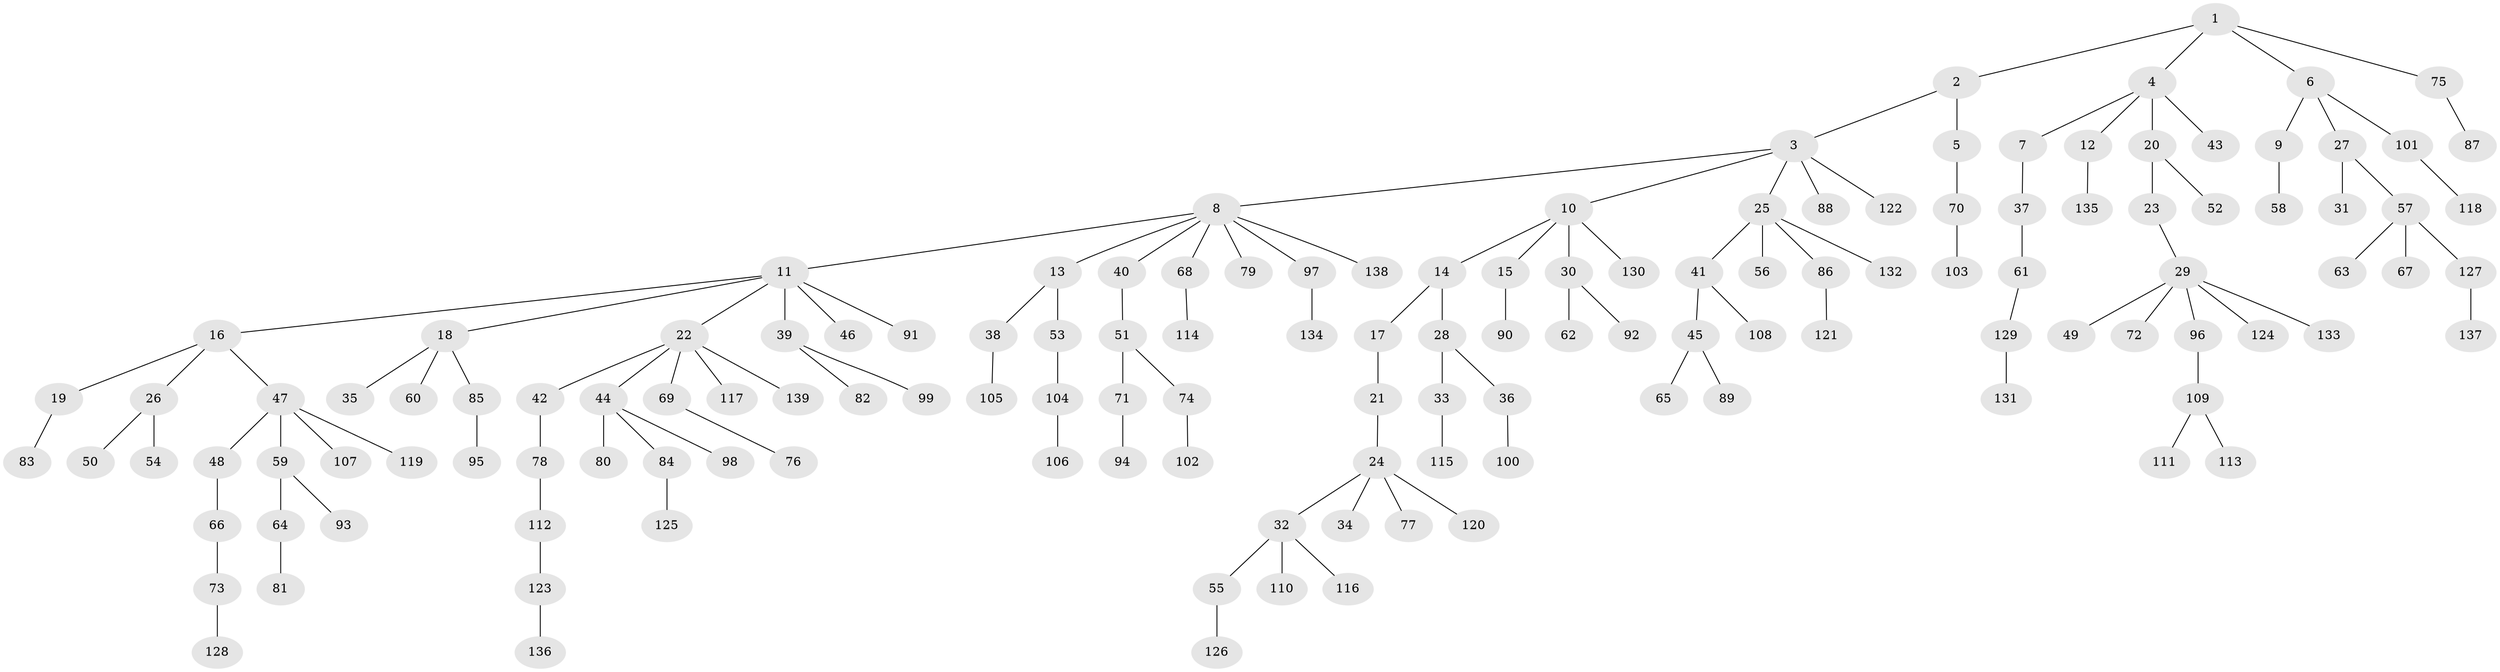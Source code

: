 // coarse degree distribution, {4: 0.061855670103092786, 2: 0.2268041237113402, 1: 0.6082474226804123, 5: 0.041237113402061855, 18: 0.010309278350515464, 8: 0.010309278350515464, 3: 0.030927835051546393, 10: 0.010309278350515464}
// Generated by graph-tools (version 1.1) at 2025/55/03/04/25 21:55:52]
// undirected, 139 vertices, 138 edges
graph export_dot {
graph [start="1"]
  node [color=gray90,style=filled];
  1;
  2;
  3;
  4;
  5;
  6;
  7;
  8;
  9;
  10;
  11;
  12;
  13;
  14;
  15;
  16;
  17;
  18;
  19;
  20;
  21;
  22;
  23;
  24;
  25;
  26;
  27;
  28;
  29;
  30;
  31;
  32;
  33;
  34;
  35;
  36;
  37;
  38;
  39;
  40;
  41;
  42;
  43;
  44;
  45;
  46;
  47;
  48;
  49;
  50;
  51;
  52;
  53;
  54;
  55;
  56;
  57;
  58;
  59;
  60;
  61;
  62;
  63;
  64;
  65;
  66;
  67;
  68;
  69;
  70;
  71;
  72;
  73;
  74;
  75;
  76;
  77;
  78;
  79;
  80;
  81;
  82;
  83;
  84;
  85;
  86;
  87;
  88;
  89;
  90;
  91;
  92;
  93;
  94;
  95;
  96;
  97;
  98;
  99;
  100;
  101;
  102;
  103;
  104;
  105;
  106;
  107;
  108;
  109;
  110;
  111;
  112;
  113;
  114;
  115;
  116;
  117;
  118;
  119;
  120;
  121;
  122;
  123;
  124;
  125;
  126;
  127;
  128;
  129;
  130;
  131;
  132;
  133;
  134;
  135;
  136;
  137;
  138;
  139;
  1 -- 2;
  1 -- 4;
  1 -- 6;
  1 -- 75;
  2 -- 3;
  2 -- 5;
  3 -- 8;
  3 -- 10;
  3 -- 25;
  3 -- 88;
  3 -- 122;
  4 -- 7;
  4 -- 12;
  4 -- 20;
  4 -- 43;
  5 -- 70;
  6 -- 9;
  6 -- 27;
  6 -- 101;
  7 -- 37;
  8 -- 11;
  8 -- 13;
  8 -- 40;
  8 -- 68;
  8 -- 79;
  8 -- 97;
  8 -- 138;
  9 -- 58;
  10 -- 14;
  10 -- 15;
  10 -- 30;
  10 -- 130;
  11 -- 16;
  11 -- 18;
  11 -- 22;
  11 -- 39;
  11 -- 46;
  11 -- 91;
  12 -- 135;
  13 -- 38;
  13 -- 53;
  14 -- 17;
  14 -- 28;
  15 -- 90;
  16 -- 19;
  16 -- 26;
  16 -- 47;
  17 -- 21;
  18 -- 35;
  18 -- 60;
  18 -- 85;
  19 -- 83;
  20 -- 23;
  20 -- 52;
  21 -- 24;
  22 -- 42;
  22 -- 44;
  22 -- 69;
  22 -- 117;
  22 -- 139;
  23 -- 29;
  24 -- 32;
  24 -- 34;
  24 -- 77;
  24 -- 120;
  25 -- 41;
  25 -- 56;
  25 -- 86;
  25 -- 132;
  26 -- 50;
  26 -- 54;
  27 -- 31;
  27 -- 57;
  28 -- 33;
  28 -- 36;
  29 -- 49;
  29 -- 72;
  29 -- 96;
  29 -- 124;
  29 -- 133;
  30 -- 62;
  30 -- 92;
  32 -- 55;
  32 -- 110;
  32 -- 116;
  33 -- 115;
  36 -- 100;
  37 -- 61;
  38 -- 105;
  39 -- 82;
  39 -- 99;
  40 -- 51;
  41 -- 45;
  41 -- 108;
  42 -- 78;
  44 -- 80;
  44 -- 84;
  44 -- 98;
  45 -- 65;
  45 -- 89;
  47 -- 48;
  47 -- 59;
  47 -- 107;
  47 -- 119;
  48 -- 66;
  51 -- 71;
  51 -- 74;
  53 -- 104;
  55 -- 126;
  57 -- 63;
  57 -- 67;
  57 -- 127;
  59 -- 64;
  59 -- 93;
  61 -- 129;
  64 -- 81;
  66 -- 73;
  68 -- 114;
  69 -- 76;
  70 -- 103;
  71 -- 94;
  73 -- 128;
  74 -- 102;
  75 -- 87;
  78 -- 112;
  84 -- 125;
  85 -- 95;
  86 -- 121;
  96 -- 109;
  97 -- 134;
  101 -- 118;
  104 -- 106;
  109 -- 111;
  109 -- 113;
  112 -- 123;
  123 -- 136;
  127 -- 137;
  129 -- 131;
}
